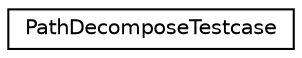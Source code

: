 digraph "Graphical Class Hierarchy"
{
  edge [fontname="Helvetica",fontsize="10",labelfontname="Helvetica",labelfontsize="10"];
  node [fontname="Helvetica",fontsize="10",shape=record];
  rankdir="LR";
  Node0 [label="PathDecomposeTestcase",height=0.2,width=0.4,color="black", fillcolor="white", style="filled",URL="$struct_path_decompose_testcase.html"];
}
